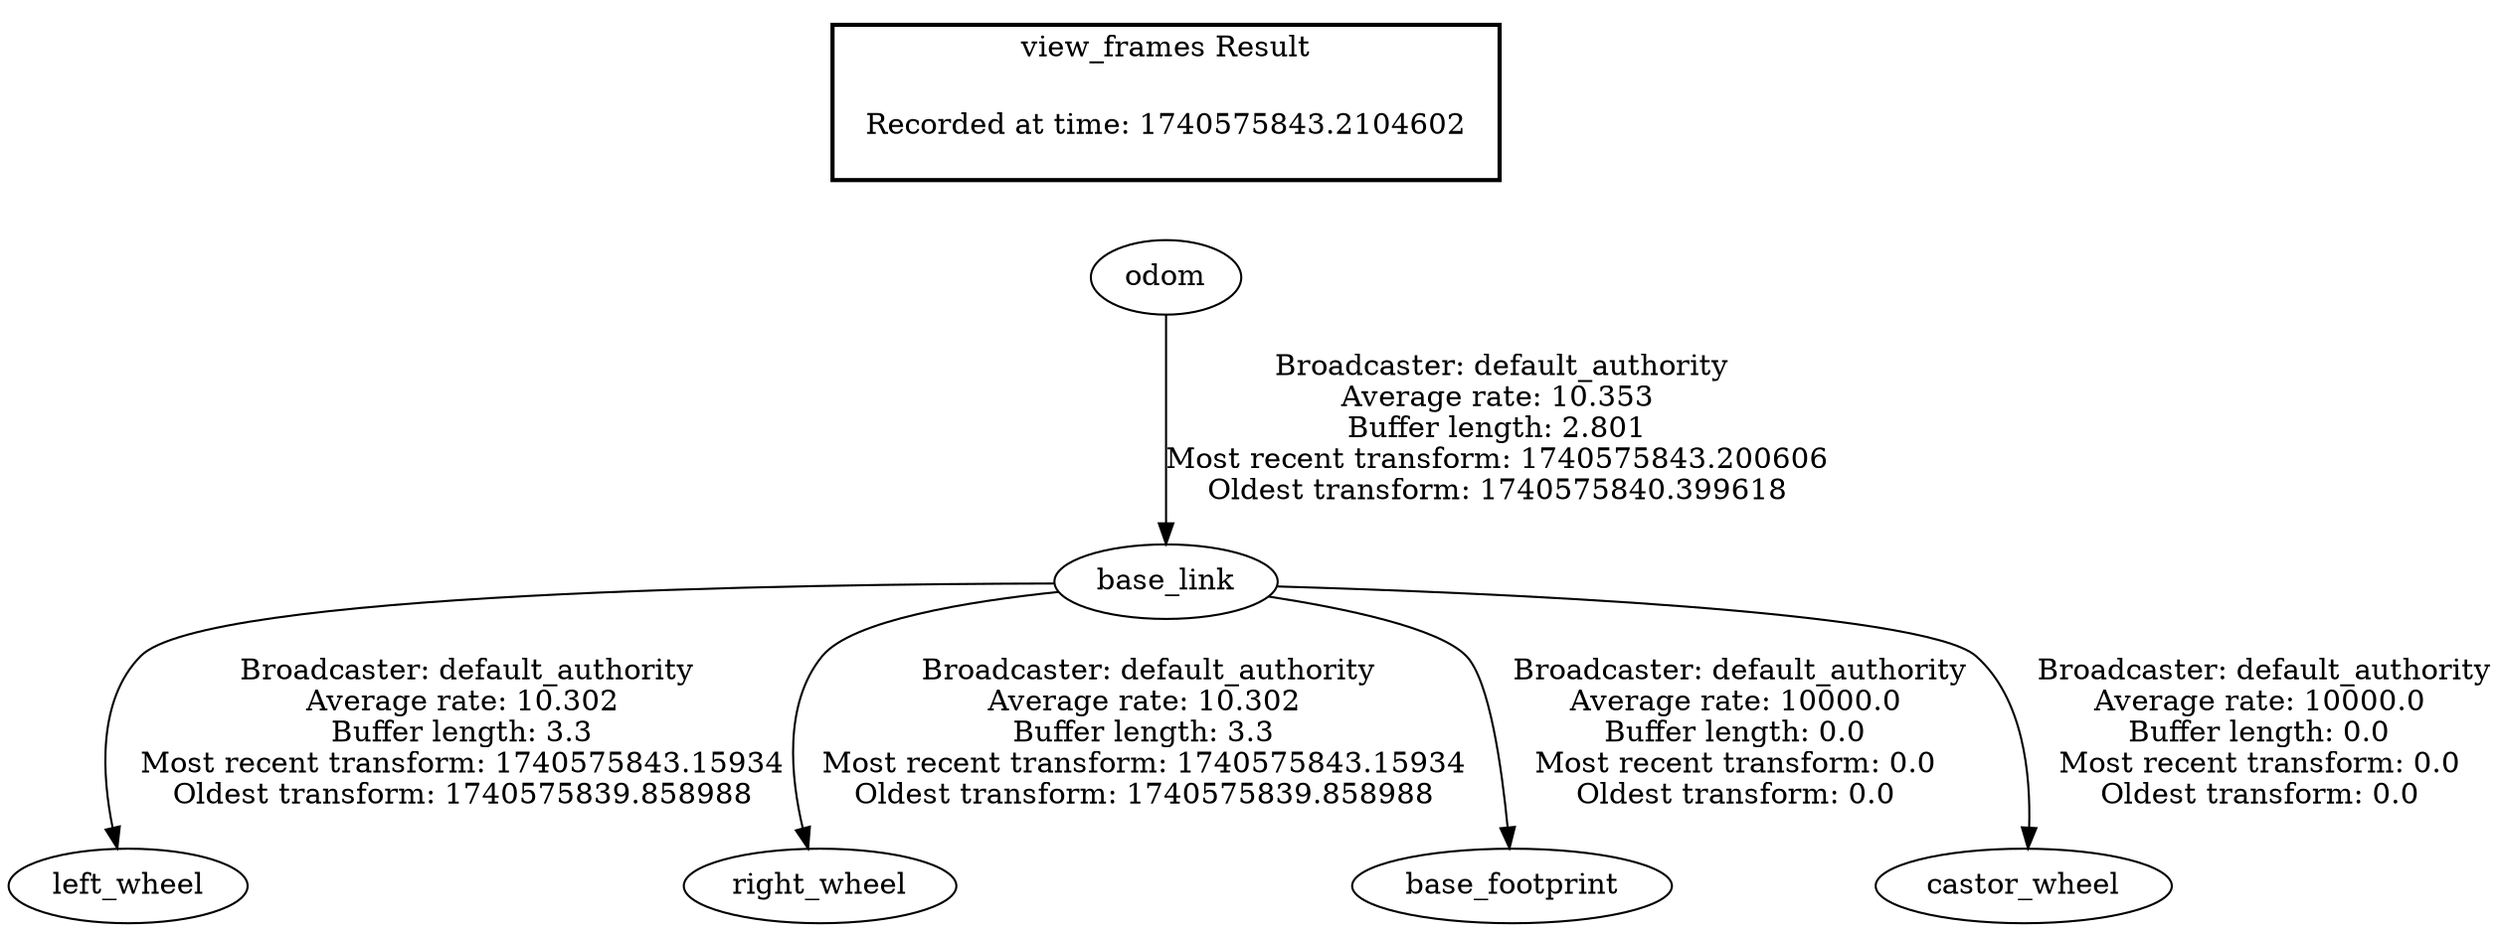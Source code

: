 digraph G {
"odom" -> "base_link"[label=" Broadcaster: default_authority\nAverage rate: 10.353\nBuffer length: 2.801\nMost recent transform: 1740575843.200606\nOldest transform: 1740575840.399618\n"];
"base_link" -> "left_wheel"[label=" Broadcaster: default_authority\nAverage rate: 10.302\nBuffer length: 3.3\nMost recent transform: 1740575843.15934\nOldest transform: 1740575839.858988\n"];
"base_link" -> "right_wheel"[label=" Broadcaster: default_authority\nAverage rate: 10.302\nBuffer length: 3.3\nMost recent transform: 1740575843.15934\nOldest transform: 1740575839.858988\n"];
"base_link" -> "base_footprint"[label=" Broadcaster: default_authority\nAverage rate: 10000.0\nBuffer length: 0.0\nMost recent transform: 0.0\nOldest transform: 0.0\n"];
"base_link" -> "castor_wheel"[label=" Broadcaster: default_authority\nAverage rate: 10000.0\nBuffer length: 0.0\nMost recent transform: 0.0\nOldest transform: 0.0\n"];
edge [style=invis];
 subgraph cluster_legend { style=bold; color=black; label ="view_frames Result";
"Recorded at time: 1740575843.2104602"[ shape=plaintext ] ;
}->"odom";
}